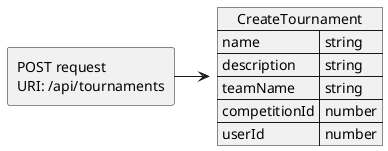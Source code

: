 @startuml Create tournament request
allowmixing

agent "POST request \nURI: /api/tournaments"
  json "CreateTournament" as J {
    "name": "string",
    "description": "string",
    "teamName": "string",
    "competitionId": "number",
    "userId": "number"
  }

"POST request \nURI: /api/tournaments" -> J 
@enduml